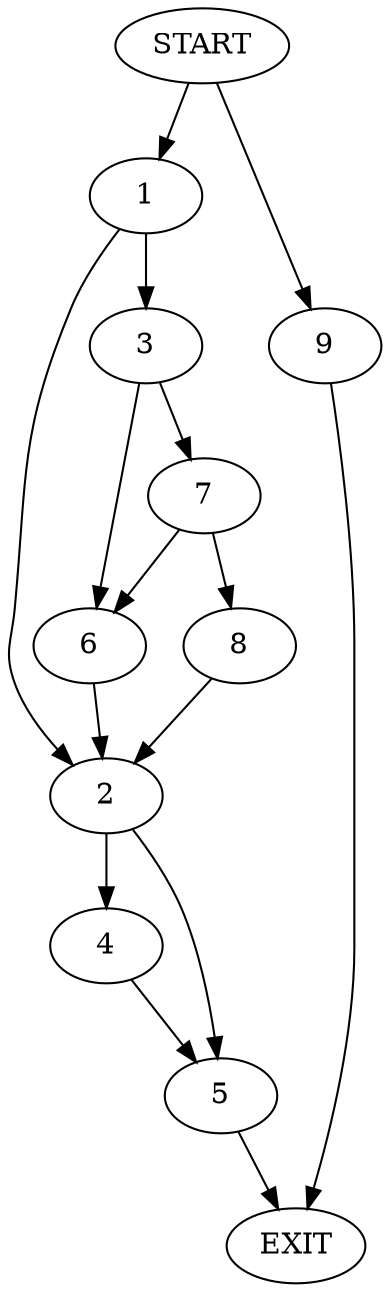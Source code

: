 digraph {
0 [label="START"]
10 [label="EXIT"]
0 -> 1
1 -> 2
1 -> 3
2 -> 4
2 -> 5
3 -> 6
3 -> 7
7 -> 8
7 -> 6
6 -> 2
8 -> 2
5 -> 10
4 -> 5
0 -> 9
9 -> 10
}
